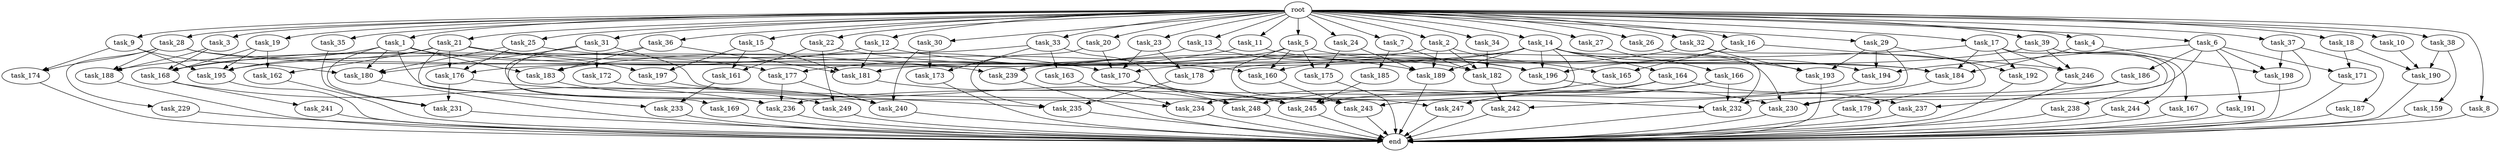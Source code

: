 digraph G {
  task_162 [size="3865470566.400000"];
  task_189 [size="18038862643.200001"];
  task_240 [size="14087492730.880001"];
  task_15 [size="10.240000"];
  task_229 [size="2147483648.000000"];
  task_161 [size="6270652252.160000"];
  task_9 [size="10.240000"];
  task_163 [size="343597383.680000"];
  task_183 [size="16234976378.880001"];
  task_4 [size="10.240000"];
  task_179 [size="6957847019.520000"];
  task_166 [size="8589934592.000000"];
  task_13 [size="10.240000"];
  task_14 [size="10.240000"];
  task_174 [size="2920577761.280000"];
  task_3 [size="10.240000"];
  task_159 [size="343597383.680000"];
  task_192 [size="14087492730.880001"];
  task_5 [size="10.240000"];
  task_169 [size="5497558138.880000"];
  task_20 [size="10.240000"];
  task_185 [size="3092376453.120000"];
  task_231 [size="15891378995.200001"];
  task_26 [size="10.240000"];
  task_28 [size="10.240000"];
  task_19 [size="10.240000"];
  task_175 [size="9105330667.520000"];
  task_233 [size="4466765987.840000"];
  task_2 [size="10.240000"];
  task_186 [size="8589934592.000000"];
  task_172 [size="1374389534.720000"];
  task_7 [size="10.240000"];
  task_176 [size="10737418240.000000"];
  task_25 [size="10.240000"];
  task_190 [size="6528350289.920000"];
  task_31 [size="10.240000"];
  task_188 [size="6614249635.840000"];
  task_232 [size="20014547599.360001"];
  task_191 [size="8589934592.000000"];
  task_23 [size="10.240000"];
  task_165 [size="6356551598.080000"];
  task_194 [size="15461882265.600000"];
  task_238 [size="8589934592.000000"];
  task_193 [size="13829794693.120001"];
  task_237 [size="3435973836.800000"];
  task_29 [size="10.240000"];
  task_1 [size="10.240000"];
  task_197 [size="3865470566.400000"];
  task_195 [size="4982162063.360000"];
  task_173 [size="5841155522.560000"];
  task_246 [size="12111807774.719999"];
  task_236 [size="11338713661.440001"];
  task_171 [size="11682311045.120001"];
  task_198 [size="21045339750.400002"];
  task_184 [size="18382460026.880001"];
  task_244 [size="8589934592.000000"];
  task_24 [size="10.240000"];
  task_18 [size="10.240000"];
  task_181 [size="14688788152.320000"];
  task_167 [size="1374389534.720000"];
  task_243 [size="6012954214.400001"];
  task_249 [size="12455405158.400000"];
  task_242 [size="14087492730.880001"];
  task_170 [size="18554258718.720001"];
  task_245 [size="12369505812.480000"];
  task_32 [size="10.240000"];
  task_12 [size="10.240000"];
  task_230 [size="19069654794.240002"];
  task_22 [size="10.240000"];
  task_248 [size="18640158064.639999"];
  task_168 [size="16664473108.480000"];
  task_21 [size="10.240000"];
  task_177 [size="10737418240.000000"];
  task_164 [size="1374389534.720000"];
  task_16 [size="10.240000"];
  task_30 [size="10.240000"];
  task_39 [size="10.240000"];
  task_8 [size="10.240000"];
  task_34 [size="10.240000"];
  task_180 [size="16234976378.880001"];
  root [size="0.000000"];
  task_17 [size="10.240000"];
  end [size="0.000000"];
  task_178 [size="4466765987.840000"];
  task_10 [size="10.240000"];
  task_27 [size="10.240000"];
  task_182 [size="18038862643.200001"];
  task_6 [size="10.240000"];
  task_37 [size="10.240000"];
  task_35 [size="10.240000"];
  task_33 [size="10.240000"];
  task_241 [size="1374389534.720000"];
  task_239 [size="3521873182.720000"];
  task_38 [size="10.240000"];
  task_234 [size="13829794693.120001"];
  task_196 [size="9878424780.800001"];
  task_247 [size="6528350289.920000"];
  task_187 [size="6957847019.520000"];
  task_11 [size="10.240000"];
  task_36 [size="10.240000"];
  task_235 [size="10479720202.240000"];
  task_160 [size="12197707120.639999"];

  task_162 -> end [size="1.000000"];
  task_189 -> end [size="1.000000"];
  task_240 -> end [size="1.000000"];
  task_15 -> task_197 [size="75497472.000000"];
  task_15 -> task_181 [size="75497472.000000"];
  task_15 -> task_161 [size="75497472.000000"];
  task_229 -> end [size="1.000000"];
  task_161 -> task_233 [size="134217728.000000"];
  task_9 -> task_180 [size="75497472.000000"];
  task_9 -> task_195 [size="75497472.000000"];
  task_9 -> task_174 [size="75497472.000000"];
  task_163 -> task_234 [size="75497472.000000"];
  task_183 -> task_249 [size="679477248.000000"];
  task_4 -> task_198 [size="536870912.000000"];
  task_4 -> task_184 [size="536870912.000000"];
  task_179 -> end [size="1.000000"];
  task_166 -> task_232 [size="301989888.000000"];
  task_166 -> task_247 [size="301989888.000000"];
  task_166 -> task_248 [size="301989888.000000"];
  task_13 -> task_183 [size="209715200.000000"];
  task_13 -> task_182 [size="209715200.000000"];
  task_14 -> task_178 [size="134217728.000000"];
  task_14 -> task_188 [size="134217728.000000"];
  task_14 -> task_230 [size="134217728.000000"];
  task_14 -> task_234 [size="134217728.000000"];
  task_14 -> task_196 [size="134217728.000000"];
  task_14 -> task_164 [size="134217728.000000"];
  task_14 -> task_189 [size="134217728.000000"];
  task_14 -> task_193 [size="134217728.000000"];
  task_14 -> task_194 [size="134217728.000000"];
  task_174 -> end [size="1.000000"];
  task_3 -> task_168 [size="301989888.000000"];
  task_3 -> task_188 [size="301989888.000000"];
  task_159 -> end [size="1.000000"];
  task_192 -> end [size="1.000000"];
  task_5 -> task_176 [size="209715200.000000"];
  task_5 -> task_160 [size="209715200.000000"];
  task_5 -> task_184 [size="209715200.000000"];
  task_5 -> task_175 [size="209715200.000000"];
  task_5 -> task_243 [size="209715200.000000"];
  task_169 -> end [size="1.000000"];
  task_20 -> task_235 [size="134217728.000000"];
  task_20 -> task_170 [size="134217728.000000"];
  task_185 -> task_245 [size="33554432.000000"];
  task_231 -> end [size="1.000000"];
  task_26 -> task_232 [size="679477248.000000"];
  task_28 -> task_188 [size="209715200.000000"];
  task_28 -> task_229 [size="209715200.000000"];
  task_28 -> task_184 [size="209715200.000000"];
  task_28 -> task_174 [size="209715200.000000"];
  task_28 -> task_239 [size="209715200.000000"];
  task_19 -> task_162 [size="75497472.000000"];
  task_19 -> task_168 [size="75497472.000000"];
  task_19 -> task_195 [size="75497472.000000"];
  task_175 -> end [size="1.000000"];
  task_233 -> end [size="1.000000"];
  task_2 -> task_181 [size="411041792.000000"];
  task_2 -> task_165 [size="411041792.000000"];
  task_2 -> task_182 [size="411041792.000000"];
  task_2 -> task_189 [size="411041792.000000"];
  task_186 -> task_237 [size="33554432.000000"];
  task_186 -> task_245 [size="33554432.000000"];
  task_172 -> task_235 [size="679477248.000000"];
  task_7 -> task_182 [size="301989888.000000"];
  task_7 -> task_185 [size="301989888.000000"];
  task_176 -> task_231 [size="301989888.000000"];
  task_176 -> task_240 [size="301989888.000000"];
  task_25 -> task_176 [size="536870912.000000"];
  task_25 -> task_170 [size="536870912.000000"];
  task_25 -> task_180 [size="536870912.000000"];
  task_190 -> end [size="1.000000"];
  task_31 -> task_180 [size="134217728.000000"];
  task_31 -> task_232 [size="134217728.000000"];
  task_31 -> task_172 [size="134217728.000000"];
  task_31 -> task_236 [size="134217728.000000"];
  task_188 -> end [size="1.000000"];
  task_232 -> end [size="1.000000"];
  task_191 -> end [size="1.000000"];
  task_23 -> task_178 [size="301989888.000000"];
  task_23 -> task_170 [size="301989888.000000"];
  task_165 -> task_234 [size="301989888.000000"];
  task_194 -> task_243 [size="75497472.000000"];
  task_238 -> end [size="1.000000"];
  task_193 -> end [size="1.000000"];
  task_237 -> end [size="1.000000"];
  task_29 -> task_192 [size="536870912.000000"];
  task_29 -> task_242 [size="536870912.000000"];
  task_29 -> task_193 [size="536870912.000000"];
  task_29 -> task_194 [size="536870912.000000"];
  task_1 -> task_231 [size="838860800.000000"];
  task_1 -> task_183 [size="838860800.000000"];
  task_1 -> task_234 [size="838860800.000000"];
  task_1 -> task_168 [size="838860800.000000"];
  task_1 -> task_180 [size="838860800.000000"];
  task_1 -> task_177 [size="838860800.000000"];
  task_197 -> task_245 [size="301989888.000000"];
  task_195 -> end [size="1.000000"];
  task_173 -> end [size="1.000000"];
  task_246 -> end [size="1.000000"];
  task_236 -> end [size="1.000000"];
  task_171 -> end [size="1.000000"];
  task_198 -> end [size="1.000000"];
  task_184 -> task_230 [size="838860800.000000"];
  task_244 -> end [size="1.000000"];
  task_24 -> task_189 [size="679477248.000000"];
  task_24 -> task_175 [size="679477248.000000"];
  task_18 -> task_190 [size="301989888.000000"];
  task_18 -> task_171 [size="301989888.000000"];
  task_181 -> task_248 [size="679477248.000000"];
  task_167 -> end [size="1.000000"];
  task_243 -> end [size="1.000000"];
  task_249 -> end [size="1.000000"];
  task_242 -> end [size="1.000000"];
  task_170 -> task_245 [size="838860800.000000"];
  task_170 -> task_248 [size="838860800.000000"];
  task_245 -> end [size="1.000000"];
  task_32 -> task_179 [size="679477248.000000"];
  task_32 -> task_193 [size="679477248.000000"];
  task_32 -> task_160 [size="679477248.000000"];
  task_12 -> task_168 [size="411041792.000000"];
  task_12 -> task_181 [size="411041792.000000"];
  task_12 -> task_196 [size="411041792.000000"];
  task_230 -> end [size="1.000000"];
  task_22 -> task_189 [size="536870912.000000"];
  task_22 -> task_249 [size="536870912.000000"];
  task_22 -> task_161 [size="536870912.000000"];
  task_248 -> end [size="1.000000"];
  task_168 -> task_236 [size="134217728.000000"];
  task_168 -> task_241 [size="134217728.000000"];
  task_21 -> task_162 [size="301989888.000000"];
  task_21 -> task_197 [size="301989888.000000"];
  task_21 -> task_195 [size="301989888.000000"];
  task_21 -> task_176 [size="301989888.000000"];
  task_21 -> task_233 [size="301989888.000000"];
  task_21 -> task_160 [size="301989888.000000"];
  task_177 -> task_236 [size="536870912.000000"];
  task_177 -> task_240 [size="536870912.000000"];
  task_164 -> task_236 [size="301989888.000000"];
  task_164 -> task_237 [size="301989888.000000"];
  task_164 -> task_247 [size="301989888.000000"];
  task_16 -> task_196 [size="209715200.000000"];
  task_16 -> task_165 [size="209715200.000000"];
  task_16 -> task_246 [size="209715200.000000"];
  task_30 -> task_173 [size="536870912.000000"];
  task_30 -> task_240 [size="536870912.000000"];
  task_39 -> task_167 [size="134217728.000000"];
  task_39 -> task_239 [size="134217728.000000"];
  task_39 -> task_246 [size="134217728.000000"];
  task_8 -> end [size="1.000000"];
  task_34 -> task_182 [size="838860800.000000"];
  task_180 -> end [size="1.000000"];
  root -> task_39 [size="1.000000"];
  root -> task_26 [size="1.000000"];
  root -> task_8 [size="1.000000"];
  root -> task_34 [size="1.000000"];
  root -> task_28 [size="1.000000"];
  root -> task_15 [size="1.000000"];
  root -> task_29 [size="1.000000"];
  root -> task_17 [size="1.000000"];
  root -> task_9 [size="1.000000"];
  root -> task_6 [size="1.000000"];
  root -> task_2 [size="1.000000"];
  root -> task_10 [size="1.000000"];
  root -> task_27 [size="1.000000"];
  root -> task_7 [size="1.000000"];
  root -> task_4 [size="1.000000"];
  root -> task_24 [size="1.000000"];
  root -> task_25 [size="1.000000"];
  root -> task_18 [size="1.000000"];
  root -> task_20 [size="1.000000"];
  root -> task_35 [size="1.000000"];
  root -> task_13 [size="1.000000"];
  root -> task_31 [size="1.000000"];
  root -> task_14 [size="1.000000"];
  root -> task_1 [size="1.000000"];
  root -> task_23 [size="1.000000"];
  root -> task_11 [size="1.000000"];
  root -> task_3 [size="1.000000"];
  root -> task_37 [size="1.000000"];
  root -> task_32 [size="1.000000"];
  root -> task_5 [size="1.000000"];
  root -> task_12 [size="1.000000"];
  root -> task_38 [size="1.000000"];
  root -> task_22 [size="1.000000"];
  root -> task_19 [size="1.000000"];
  root -> task_33 [size="1.000000"];
  root -> task_36 [size="1.000000"];
  root -> task_21 [size="1.000000"];
  root -> task_16 [size="1.000000"];
  root -> task_30 [size="1.000000"];
  task_17 -> task_246 [size="838860800.000000"];
  task_17 -> task_192 [size="838860800.000000"];
  task_17 -> task_238 [size="838860800.000000"];
  task_17 -> task_184 [size="838860800.000000"];
  task_17 -> task_244 [size="838860800.000000"];
  task_17 -> task_170 [size="838860800.000000"];
  task_178 -> task_235 [size="209715200.000000"];
  task_10 -> task_190 [size="301989888.000000"];
  task_27 -> task_166 [size="838860800.000000"];
  task_182 -> task_242 [size="838860800.000000"];
  task_6 -> task_198 [size="838860800.000000"];
  task_6 -> task_186 [size="838860800.000000"];
  task_6 -> task_232 [size="838860800.000000"];
  task_6 -> task_191 [size="838860800.000000"];
  task_6 -> task_171 [size="838860800.000000"];
  task_6 -> task_194 [size="838860800.000000"];
  task_37 -> task_198 [size="679477248.000000"];
  task_37 -> task_230 [size="679477248.000000"];
  task_37 -> task_187 [size="679477248.000000"];
  task_35 -> task_231 [size="411041792.000000"];
  task_33 -> task_195 [size="33554432.000000"];
  task_33 -> task_247 [size="33554432.000000"];
  task_33 -> task_173 [size="33554432.000000"];
  task_33 -> task_163 [size="33554432.000000"];
  task_241 -> end [size="1.000000"];
  task_239 -> end [size="1.000000"];
  task_38 -> task_159 [size="33554432.000000"];
  task_38 -> task_190 [size="33554432.000000"];
  task_234 -> end [size="1.000000"];
  task_196 -> task_230 [size="209715200.000000"];
  task_247 -> end [size="1.000000"];
  task_187 -> end [size="1.000000"];
  task_11 -> task_196 [size="209715200.000000"];
  task_11 -> task_177 [size="209715200.000000"];
  task_36 -> task_181 [size="536870912.000000"];
  task_36 -> task_169 [size="536870912.000000"];
  task_36 -> task_183 [size="536870912.000000"];
  task_235 -> end [size="1.000000"];
  task_160 -> task_243 [size="301989888.000000"];
}
